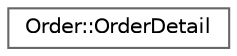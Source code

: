 digraph "Graphical Class Hierarchy"
{
 // LATEX_PDF_SIZE
  bgcolor="transparent";
  edge [fontname=Helvetica,fontsize=10,labelfontname=Helvetica,labelfontsize=10];
  node [fontname=Helvetica,fontsize=10,shape=box,height=0.2,width=0.4];
  rankdir="LR";
  Node0 [id="Node000000",label="Order::OrderDetail",height=0.2,width=0.4,color="grey40", fillcolor="white", style="filled",URL="$struct_order_1_1_order_detail.html",tooltip="Cấu trúc lưu thông tin chi tiết của từng mặt hàng trong đơn hàng."];
}
